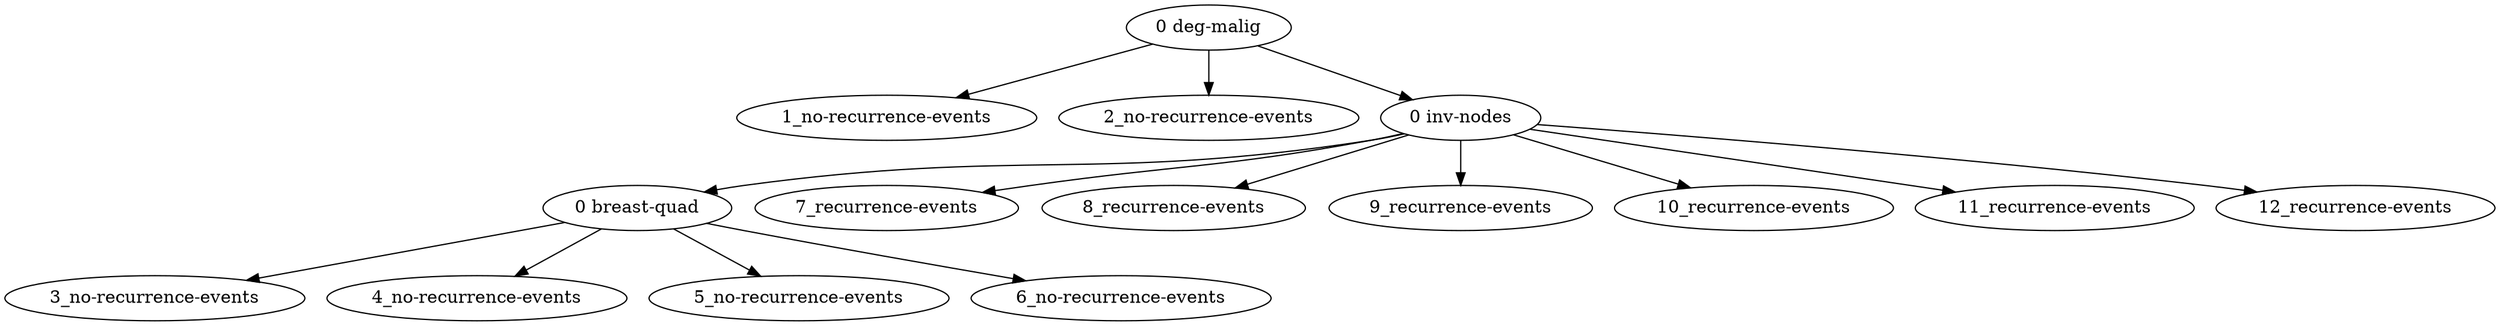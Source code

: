strict digraph "" {
	"0 deg-malig" -> "1_no-recurrence-events";
	"0 deg-malig" -> "2_no-recurrence-events";
	"0 deg-malig" -> "0 inv-nodes";
	"0 breast-quad" -> "3_no-recurrence-events";
	"0 breast-quad" -> "4_no-recurrence-events";
	"0 breast-quad" -> "5_no-recurrence-events";
	"0 breast-quad" -> "6_no-recurrence-events";
	"0 inv-nodes" -> "0 breast-quad";
	"0 inv-nodes" -> "7_recurrence-events";
	"0 inv-nodes" -> "8_recurrence-events";
	"0 inv-nodes" -> "9_recurrence-events";
	"0 inv-nodes" -> "10_recurrence-events";
	"0 inv-nodes" -> "11_recurrence-events";
	"0 inv-nodes" -> "12_recurrence-events";
}
